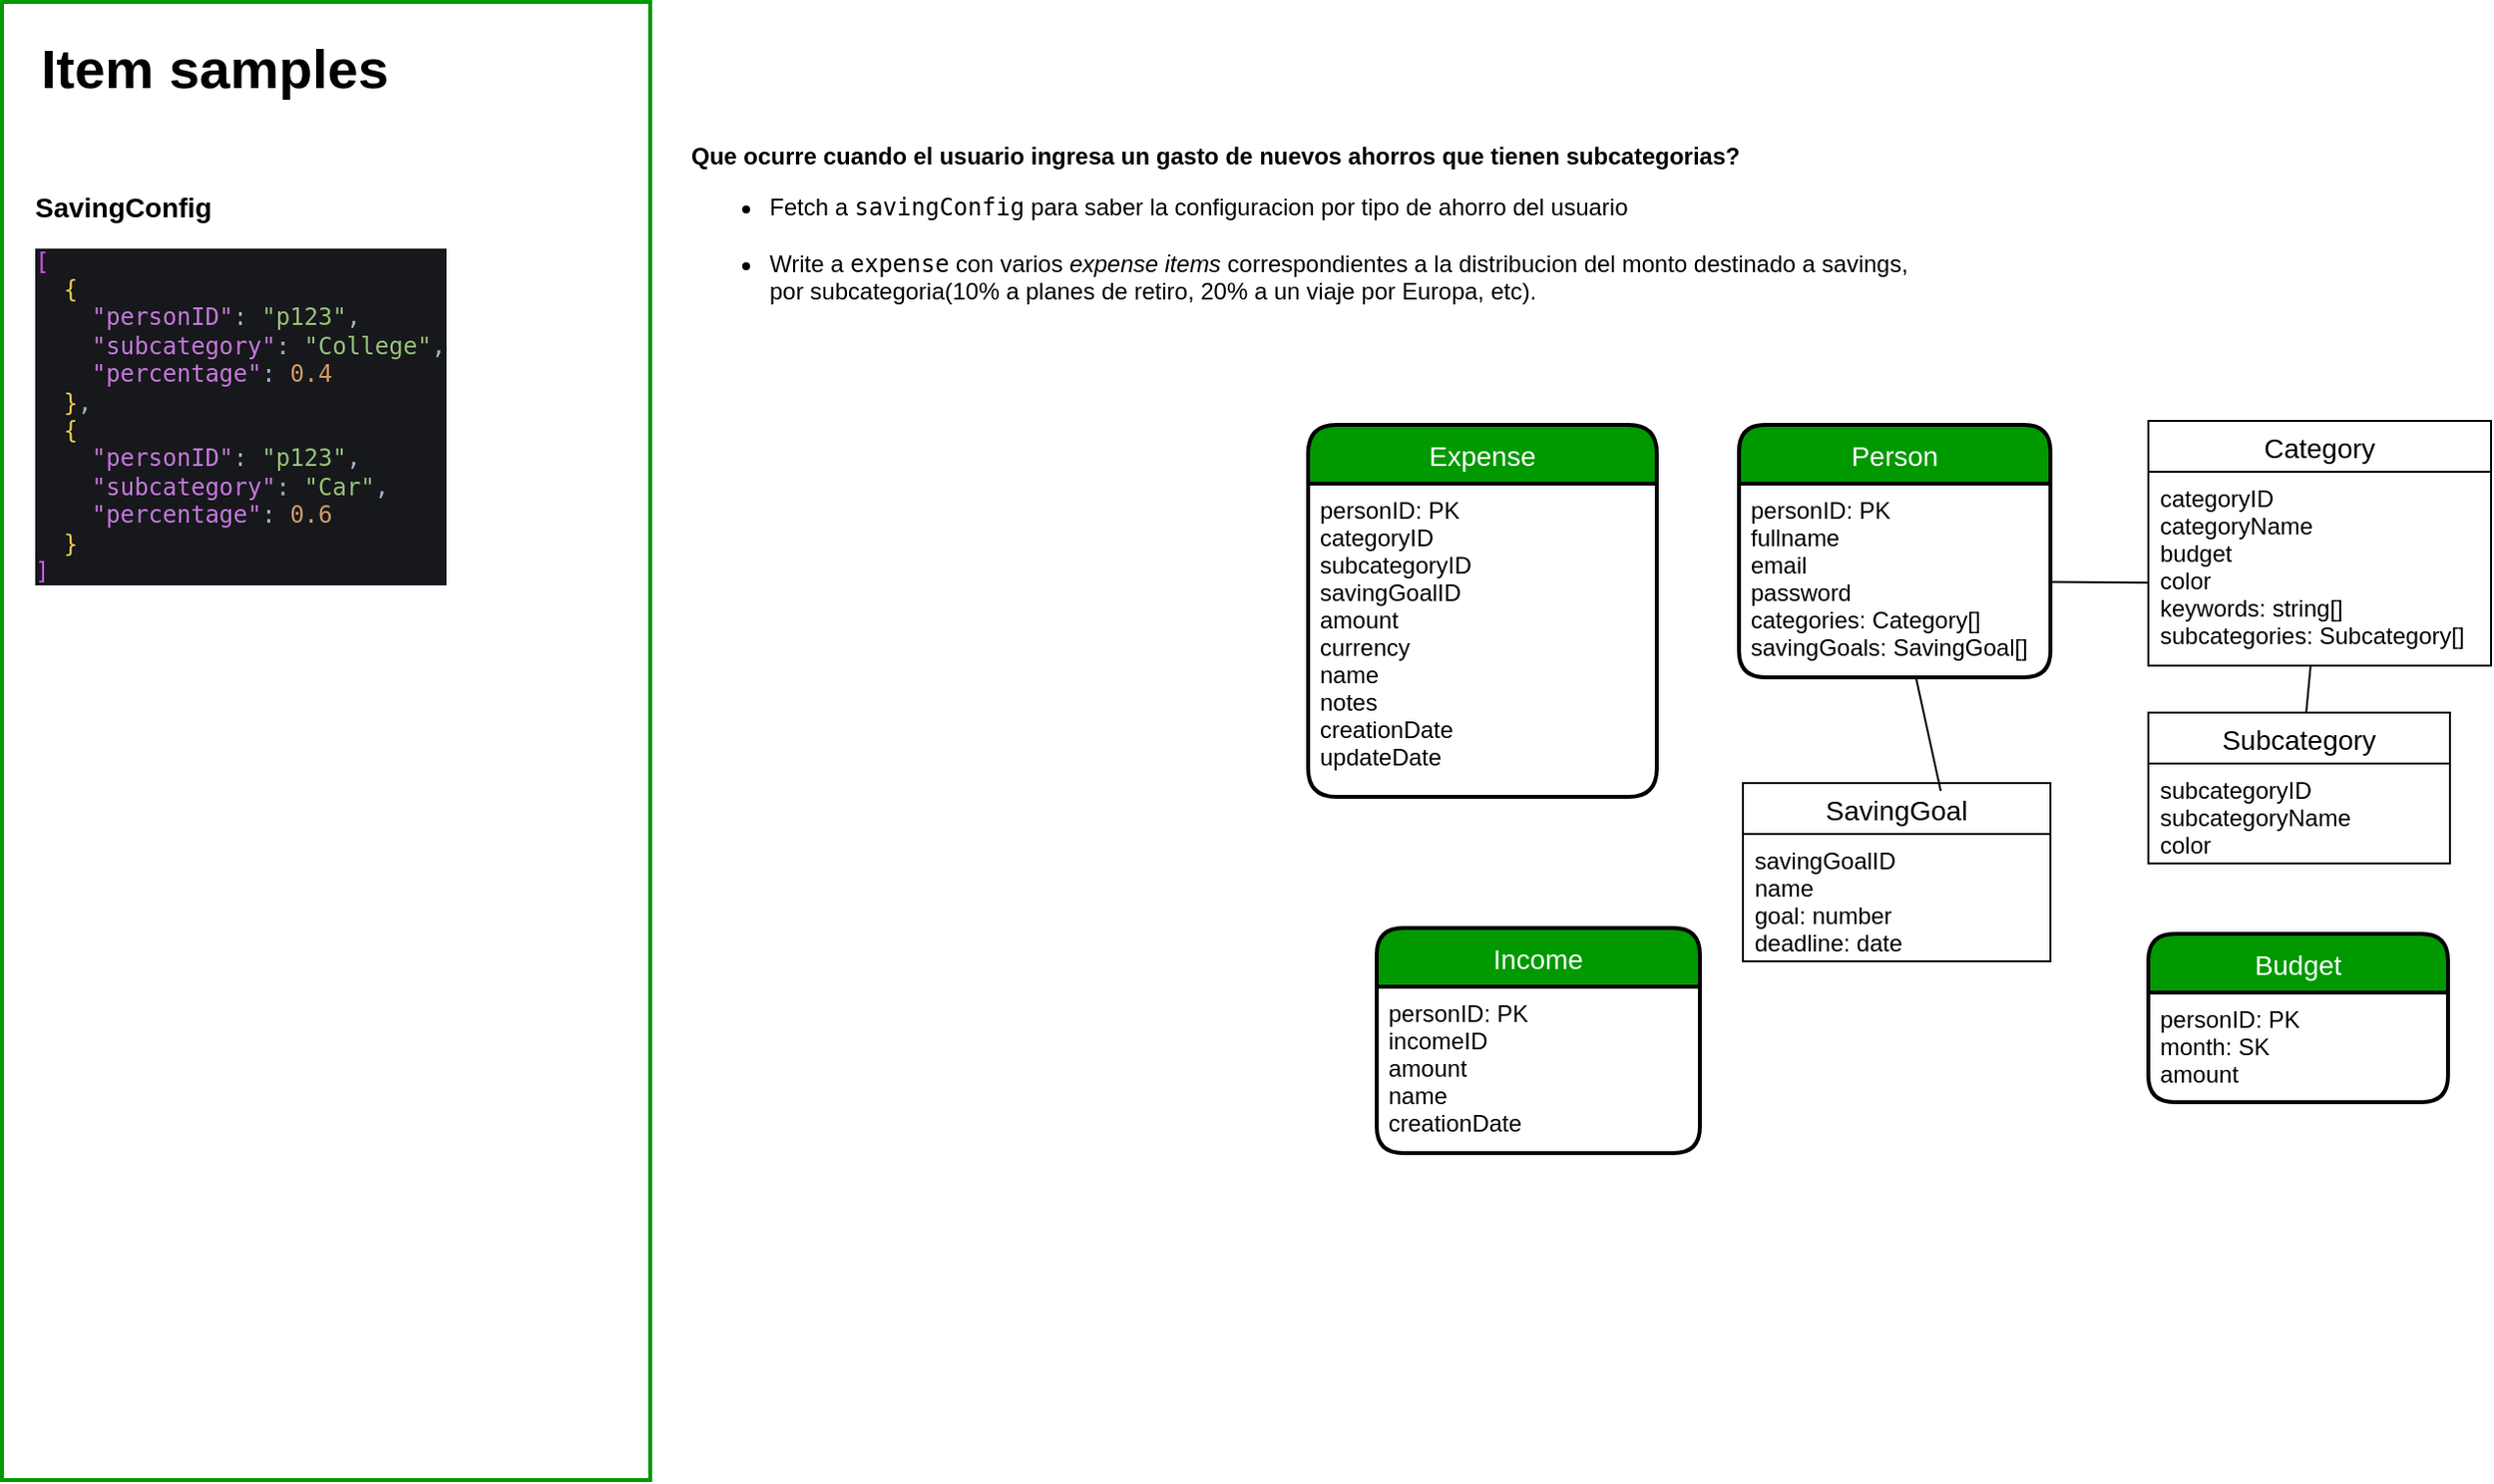 <mxfile version="19.0.3" type="device"><diagram id="Nf0Q1J0bsJGXM35QZuhO" name="Data Model"><mxGraphModel dx="2749" dy="921" grid="0" gridSize="10" guides="1" tooltips="1" connect="1" arrows="1" fold="1" page="0" pageScale="1" pageWidth="850" pageHeight="1100" math="0" shadow="0"><root><mxCell id="0"/><mxCell id="1" parent="0"/><mxCell id="3ay3Hl6pnc34jk5LIuFB-1" value="Expense" style="swimlane;childLayout=stackLayout;horizontal=1;startSize=30;horizontalStack=0;rounded=1;fontSize=14;fontStyle=0;strokeWidth=2;resizeParent=0;resizeLast=1;shadow=0;dashed=0;align=center;labelBackgroundColor=none;arcSize=16;labelBorderColor=none;swimlaneLine=1;swimlaneFillColor=none;gradientColor=none;gradientDirection=north;fillColor=#009900;fontColor=#FFFFFF;" parent="1" vertex="1"><mxGeometry x="-669" y="120" width="178" height="190" as="geometry"><mxRectangle x="-669" y="120" width="81" height="30" as="alternateBounds"/></mxGeometry></mxCell><mxCell id="3ay3Hl6pnc34jk5LIuFB-2" value="personID: PK&#10;categoryID&#10;subcategoryID&#10;savingGoalID&#10;amount&#10;currency&#10;name&#10;notes&#10;creationDate&#10;updateDate" style="align=left;strokeColor=none;fillColor=none;spacingLeft=4;fontSize=12;verticalAlign=top;resizable=0;rotatable=0;part=1;" parent="3ay3Hl6pnc34jk5LIuFB-1" vertex="1"><mxGeometry y="30" width="178" height="160" as="geometry"/></mxCell><mxCell id="TQfG1iUgKqF-C-MgNsLs-1" value="Person" style="swimlane;childLayout=stackLayout;horizontal=1;startSize=30;horizontalStack=0;rounded=1;fontSize=14;fontStyle=0;strokeWidth=2;resizeParent=0;resizeLast=1;shadow=0;dashed=0;align=center;fillColor=#009900;fontColor=#FFFFFF;" parent="1" vertex="1"><mxGeometry x="-449" y="120" width="159" height="129" as="geometry"/></mxCell><mxCell id="TQfG1iUgKqF-C-MgNsLs-2" value="personID: PK&#10;fullname&#10;email&#10;password        &#10;categories: Category[]&#10;savingGoals: SavingGoal[]" style="align=left;strokeColor=none;fillColor=none;spacingLeft=4;fontSize=12;verticalAlign=top;resizable=0;rotatable=0;part=1;" parent="TQfG1iUgKqF-C-MgNsLs-1" vertex="1"><mxGeometry y="30" width="159" height="99" as="geometry"/></mxCell><mxCell id="TQfG1iUgKqF-C-MgNsLs-7" value="&lt;strong style=&quot;background-color: initial;&quot;&gt;Que ocurre cuando el usuario ingresa un gasto de nuevos ahorros que tienen subcategorias?&lt;/strong&gt;&lt;span style=&quot;background-color: initial;&quot;&gt;&lt;br&gt;&lt;/span&gt;&lt;ul style=&quot;background-color: initial;&quot;&gt;&lt;li&gt;Fetch a &lt;code&gt;savingConfig&lt;/code&gt; para saber la configuracion por tipo de ahorro del usuario&lt;/li&gt;&lt;br&gt;&lt;li&gt;Write a &lt;code&gt;expense&lt;/code&gt; con varios &lt;em&gt;expense items&lt;/em&gt; correspondientes a la distribucion del monto destinado a savings, &lt;br&gt;por subcategoria(10% a planes de retiro, 20% a un viaje por Europa, etc).&lt;/li&gt;&lt;/ul&gt;" style="text;html=1;align=left;verticalAlign=middle;resizable=0;points=[];autosize=1;strokeColor=none;fillColor=none;" parent="1" vertex="1"><mxGeometry x="-986" y="-26" width="631" height="98" as="geometry"/></mxCell><mxCell id="TQfG1iUgKqF-C-MgNsLs-9" value="&lt;h1&gt;Item samples&lt;/h1&gt;" style="text;html=1;strokeColor=none;fillColor=none;spacing=5;spacingTop=-20;whiteSpace=wrap;overflow=hidden;rounded=0;shadow=0;dashed=0;labelBackgroundColor=none;labelBorderColor=none;fontFamily=Helvetica;fontSize=14;fontColor=#000000;startSize=30;" parent="1" vertex="1"><mxGeometry x="-1321" y="-87" width="196" height="55" as="geometry"/></mxCell><mxCell id="TQfG1iUgKqF-C-MgNsLs-11" value="" style="rounded=0;whiteSpace=wrap;html=1;shadow=0;dashed=0;labelBackgroundColor=none;labelBorderColor=none;fontFamily=Helvetica;fontSize=14;fontColor=#000000;startSize=30;strokeColor=#009900;strokeWidth=2;fillColor=none;gradientColor=none;gradientDirection=north;" parent="1" vertex="1"><mxGeometry x="-1336" y="-96" width="331" height="755" as="geometry"/></mxCell><mxCell id="TQfG1iUgKqF-C-MgNsLs-10" value="&lt;div&gt;&lt;br&gt;&lt;/div&gt;&lt;div&gt;&lt;b&gt;SavingConfig&lt;/b&gt;&lt;/div&gt;&lt;div&gt;&lt;div style=&quot;&quot;&gt;&lt;pre style=&quot;background-color:#17181c;color:#abb2bf;font-family:'Menlo',monospace;font-size:9.0pt;&quot;&gt;&lt;span style=&quot;color:#d054f1;&quot;&gt;[&lt;br&gt;&lt;/span&gt;&lt;span style=&quot;color:#d054f1;&quot;&gt;  &lt;/span&gt;&lt;span style=&quot;color:#f1cc54;&quot;&gt;{&lt;br&gt;&lt;/span&gt;&lt;span style=&quot;color:#f1cc54;&quot;&gt;    &lt;/span&gt;&lt;span style=&quot;color:#c679dd;&quot;&gt;&quot;personID&quot;&lt;/span&gt;&lt;span style=&quot;color:#a6b2c0;&quot;&gt;: &lt;/span&gt;&lt;span style=&quot;color:#98c379;&quot;&gt;&quot;p123&quot;&lt;/span&gt;&lt;span style=&quot;color:#a6b2c0;&quot;&gt;,&lt;br&gt;&lt;/span&gt;&lt;span style=&quot;color:#a6b2c0;&quot;&gt;    &lt;/span&gt;&lt;span style=&quot;color:#c679dd;&quot;&gt;&quot;subcategory&quot;&lt;/span&gt;&lt;span style=&quot;color:#a6b2c0;&quot;&gt;: &lt;/span&gt;&lt;span style=&quot;color:#98c379;&quot;&gt;&quot;College&quot;&lt;/span&gt;&lt;span style=&quot;color:#a6b2c0;&quot;&gt;,&lt;br&gt;&lt;/span&gt;&lt;span style=&quot;color:#a6b2c0;&quot;&gt;    &lt;/span&gt;&lt;span style=&quot;color:#c679dd;&quot;&gt;&quot;percentage&quot;&lt;/span&gt;&lt;span style=&quot;color:#a6b2c0;&quot;&gt;: &lt;/span&gt;&lt;span style=&quot;color:#d19a66;&quot;&gt;0.4&lt;br&gt;&lt;/span&gt;&lt;span style=&quot;color:#d19a66;&quot;&gt;  &lt;/span&gt;&lt;span style=&quot;color:#f1cc54;&quot;&gt;}&lt;/span&gt;&lt;span style=&quot;color:#a6b2c0;&quot;&gt;,&lt;br&gt;&lt;/span&gt;&lt;span style=&quot;color:#a6b2c0;&quot;&gt;  &lt;/span&gt;&lt;span style=&quot;color:#f1cc54;&quot;&gt;{&lt;br&gt;&lt;/span&gt;&lt;span style=&quot;color:#f1cc54;&quot;&gt;    &lt;/span&gt;&lt;span style=&quot;color:#c679dd;&quot;&gt;&quot;personID&quot;&lt;/span&gt;&lt;span style=&quot;color:#a6b2c0;&quot;&gt;: &lt;/span&gt;&lt;span style=&quot;color:#98c379;&quot;&gt;&quot;p123&quot;&lt;/span&gt;&lt;span style=&quot;color:#a6b2c0;&quot;&gt;,&lt;br&gt;&lt;/span&gt;&lt;span style=&quot;color:#a6b2c0;&quot;&gt;    &lt;/span&gt;&lt;span style=&quot;color:#c679dd;&quot;&gt;&quot;subcategory&quot;&lt;/span&gt;&lt;span style=&quot;color:#a6b2c0;&quot;&gt;: &lt;/span&gt;&lt;span style=&quot;color:#98c379;&quot;&gt;&quot;Car&quot;&lt;/span&gt;&lt;span style=&quot;color:#a6b2c0;&quot;&gt;,&lt;br&gt;&lt;/span&gt;&lt;span style=&quot;color:#a6b2c0;&quot;&gt;    &lt;/span&gt;&lt;span style=&quot;color:#c679dd;&quot;&gt;&quot;percentage&quot;&lt;/span&gt;&lt;span style=&quot;color:#a6b2c0;&quot;&gt;: &lt;/span&gt;&lt;span style=&quot;color:#d19a66;&quot;&gt;0.6&lt;br&gt;&lt;/span&gt;&lt;span style=&quot;color:#d19a66;&quot;&gt;  &lt;/span&gt;&lt;span style=&quot;color:#f1cc54;&quot;&gt;}&lt;br&gt;&lt;/span&gt;&lt;span style=&quot;color:#d054f1;&quot;&gt;]&lt;/span&gt;&lt;/pre&gt;&lt;/div&gt;&lt;/div&gt;&lt;div&gt;&lt;b&gt;&lt;br&gt;&lt;/b&gt;&lt;/div&gt;&lt;div&gt;&lt;b&gt;&lt;br&gt;&lt;/b&gt;&lt;/div&gt;&lt;div&gt;&lt;b&gt;&lt;br&gt;&lt;/b&gt;&lt;/div&gt;&lt;div&gt;&lt;b&gt;&lt;br&gt;&lt;/b&gt;&lt;/div&gt;&lt;div&gt;&lt;b&gt;&lt;br&gt;&lt;/b&gt;&lt;/div&gt;" style="text;html=1;strokeColor=none;fillColor=none;align=left;verticalAlign=top;whiteSpace=wrap;rounded=0;shadow=0;dashed=0;labelBackgroundColor=none;labelBorderColor=none;fontFamily=Helvetica;fontSize=14;fontColor=#000000;startSize=30;" parent="1" vertex="1"><mxGeometry x="-1321" y="-23" width="323" height="677" as="geometry"/></mxCell><mxCell id="m6ExJk-LAfCFpmRk6G8L-9" value="Category" style="swimlane;fontStyle=0;childLayout=stackLayout;horizontal=1;startSize=26;horizontalStack=0;resizeParent=1;resizeParentMax=0;resizeLast=0;collapsible=1;marginBottom=0;align=center;fontSize=14;" parent="1" vertex="1"><mxGeometry x="-240" y="118" width="175" height="125" as="geometry"/></mxCell><mxCell id="m6ExJk-LAfCFpmRk6G8L-10" value="categoryID&#10;categoryName&#10;budget&#10;color&#10;keywords: string[]&#10;subcategories: Subcategory[] " style="text;strokeColor=none;fillColor=none;spacingLeft=4;spacingRight=4;overflow=hidden;rotatable=0;points=[[0,0.5],[1,0.5]];portConstraint=eastwest;fontSize=12;" parent="m6ExJk-LAfCFpmRk6G8L-9" vertex="1"><mxGeometry y="26" width="175" height="99" as="geometry"/></mxCell><mxCell id="m6ExJk-LAfCFpmRk6G8L-13" value="" style="endArrow=none;html=1;rounded=0;entryX=0.001;entryY=0.572;entryDx=0;entryDy=0;entryPerimeter=0;" parent="1" source="TQfG1iUgKqF-C-MgNsLs-2" target="m6ExJk-LAfCFpmRk6G8L-10" edge="1"><mxGeometry width="50" height="50" relative="1" as="geometry"><mxPoint x="-245" y="304" as="sourcePoint"/><mxPoint x="-195" y="254" as="targetPoint"/></mxGeometry></mxCell><mxCell id="m6ExJk-LAfCFpmRk6G8L-14" value="Subcategory" style="swimlane;fontStyle=0;childLayout=stackLayout;horizontal=1;startSize=26;horizontalStack=0;resizeParent=1;resizeParentMax=0;resizeLast=0;collapsible=1;marginBottom=0;align=center;fontSize=14;" parent="1" vertex="1"><mxGeometry x="-240" y="267" width="154" height="77" as="geometry"/></mxCell><mxCell id="m6ExJk-LAfCFpmRk6G8L-15" value="subcategoryID&#10;subcategoryName&#10;color" style="text;strokeColor=none;fillColor=none;spacingLeft=4;spacingRight=4;overflow=hidden;rotatable=0;points=[[0,0.5],[1,0.5]];portConstraint=eastwest;fontSize=12;" parent="m6ExJk-LAfCFpmRk6G8L-14" vertex="1"><mxGeometry y="26" width="154" height="51" as="geometry"/></mxCell><mxCell id="m6ExJk-LAfCFpmRk6G8L-16" value="" style="endArrow=none;html=1;rounded=0;" parent="1" source="m6ExJk-LAfCFpmRk6G8L-14" target="m6ExJk-LAfCFpmRk6G8L-10" edge="1"><mxGeometry width="50" height="50" relative="1" as="geometry"><mxPoint x="-318" y="338" as="sourcePoint"/><mxPoint x="-268" y="288" as="targetPoint"/></mxGeometry></mxCell><mxCell id="TiSNqj-LYJMHLtxkQyC9-1" value="Income" style="swimlane;childLayout=stackLayout;horizontal=1;startSize=30;horizontalStack=0;rounded=1;fontSize=14;fontStyle=0;strokeWidth=2;resizeParent=0;resizeLast=1;shadow=0;dashed=0;align=center;fillColor=#009900;fontColor=#FFFFFF;" parent="1" vertex="1"><mxGeometry x="-634" y="377" width="165" height="115" as="geometry"><mxRectangle x="-452" y="321" width="73" height="30" as="alternateBounds"/></mxGeometry></mxCell><mxCell id="TiSNqj-LYJMHLtxkQyC9-2" value="personID: PK&#10;incomeID&#10;amount&#10;name&#10;creationDate" style="align=left;strokeColor=none;fillColor=none;spacingLeft=4;fontSize=12;verticalAlign=top;resizable=0;rotatable=0;part=1;" parent="TiSNqj-LYJMHLtxkQyC9-1" vertex="1"><mxGeometry y="30" width="165" height="85" as="geometry"/></mxCell><mxCell id="Mrc9d25WFiYEkoAoWuCm-3" value="SavingGoal" style="swimlane;fontStyle=0;childLayout=stackLayout;horizontal=1;startSize=26;horizontalStack=0;resizeParent=1;resizeParentMax=0;resizeLast=0;collapsible=1;marginBottom=0;align=center;fontSize=14;" parent="1" vertex="1"><mxGeometry x="-447" y="303" width="157" height="91" as="geometry"/></mxCell><mxCell id="Mrc9d25WFiYEkoAoWuCm-6" value="" style="endArrow=none;html=1;rounded=0;" parent="Mrc9d25WFiYEkoAoWuCm-3" source="TQfG1iUgKqF-C-MgNsLs-2" edge="1"><mxGeometry width="50" height="50" relative="1" as="geometry"><mxPoint x="51" y="54" as="sourcePoint"/><mxPoint x="101" y="4" as="targetPoint"/></mxGeometry></mxCell><mxCell id="Mrc9d25WFiYEkoAoWuCm-4" value="savingGoalID&#10;name&#10;goal: number&#10;deadline: date" style="text;strokeColor=none;fillColor=none;spacingLeft=4;spacingRight=4;overflow=hidden;rotatable=0;points=[[0,0.5],[1,0.5]];portConstraint=eastwest;fontSize=12;" parent="Mrc9d25WFiYEkoAoWuCm-3" vertex="1"><mxGeometry y="26" width="157" height="65" as="geometry"/></mxCell><mxCell id="GGaqlDt-2Zkn8_LqBaIS-1" value="Budget" style="swimlane;childLayout=stackLayout;horizontal=1;startSize=30;horizontalStack=0;rounded=1;fontSize=14;fontStyle=0;strokeWidth=2;resizeParent=0;resizeLast=1;shadow=0;dashed=0;align=center;fillColor=#009900;fontColor=#FFFFFF;" parent="1" vertex="1"><mxGeometry x="-240" y="380" width="153" height="86" as="geometry"/></mxCell><mxCell id="GGaqlDt-2Zkn8_LqBaIS-2" value="personID: PK&#10;month: SK&#10;amount" style="align=left;strokeColor=none;fillColor=none;spacingLeft=4;fontSize=12;verticalAlign=top;resizable=0;rotatable=0;part=1;" parent="GGaqlDt-2Zkn8_LqBaIS-1" vertex="1"><mxGeometry y="30" width="153" height="56" as="geometry"/></mxCell></root></mxGraphModel></diagram></mxfile>